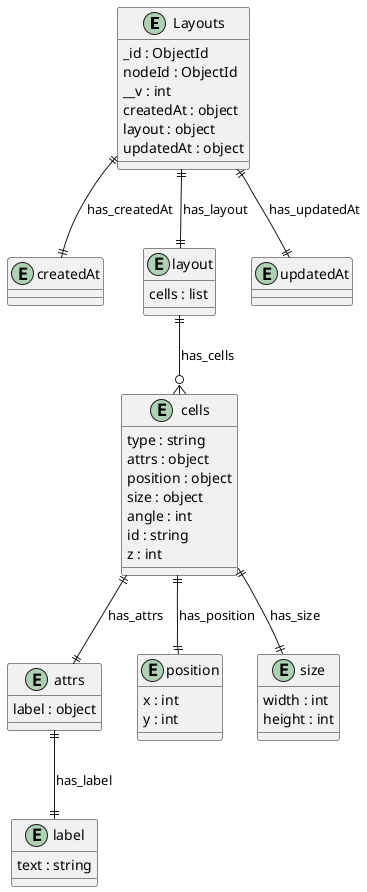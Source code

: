 @startuml Layouts_Diagram

entity "Layouts" as Layouts {
  _id : ObjectId
  nodeId : ObjectId
  __v : int
  createdAt : object
  layout : object
  updatedAt : object
}

entity "createdAt" as createdAt {
}

entity "layout" as layout {
  cells : list
}

entity "cells" as cells {
  type : string
  attrs : object
  position : object
  size : object
  angle : int
  id : string
  z : int
}

entity "attrs" as attrs {
  label : object
}

entity "label" as label {
  text : string
}

entity "position" as position {
  x : int
  y : int
}

entity "size" as size {
  width : int
  height : int
}

entity "updatedAt" as updatedAt {
}

' // Relationships
Layouts ||--|| createdAt : has_createdAt
Layouts ||--|| layout : has_layout
layout ||--o{ cells : has_cells
cells ||--|| attrs : has_attrs
attrs ||--|| label : has_label
cells ||--|| position : has_position
cells ||--|| size : has_size
Layouts ||--|| updatedAt : has_updatedAt
@enduml